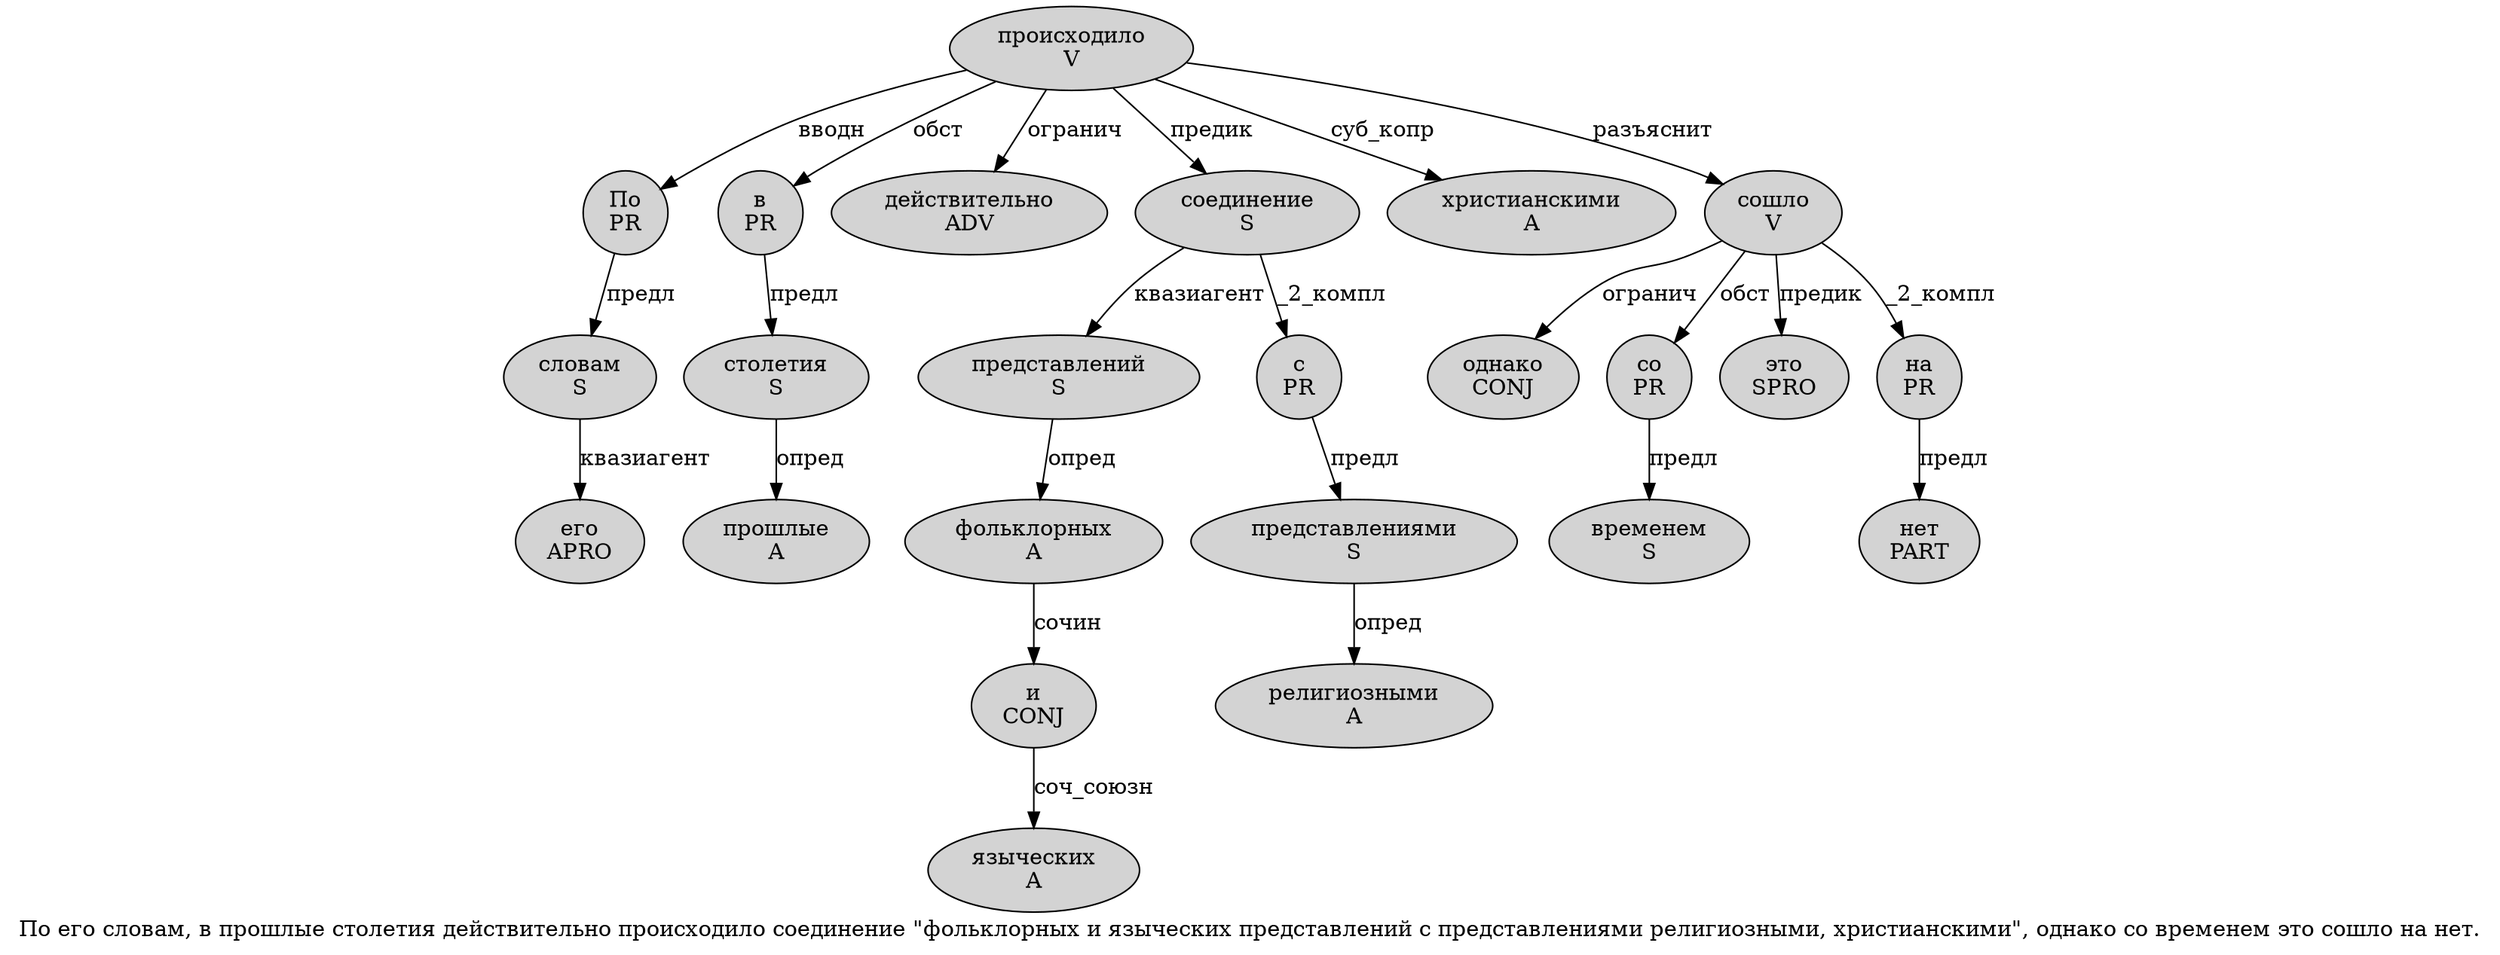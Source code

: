 digraph SENTENCE_723 {
	graph [label="По его словам, в прошлые столетия действительно происходило соединение \"фольклорных и языческих представлений с представлениями религиозными, христианскими\", однако со временем это сошло на нет."]
	node [style=filled]
		0 [label="По
PR" color="" fillcolor=lightgray penwidth=1 shape=ellipse]
		1 [label="его
APRO" color="" fillcolor=lightgray penwidth=1 shape=ellipse]
		2 [label="словам
S" color="" fillcolor=lightgray penwidth=1 shape=ellipse]
		4 [label="в
PR" color="" fillcolor=lightgray penwidth=1 shape=ellipse]
		5 [label="прошлые
A" color="" fillcolor=lightgray penwidth=1 shape=ellipse]
		6 [label="столетия
S" color="" fillcolor=lightgray penwidth=1 shape=ellipse]
		7 [label="действительно
ADV" color="" fillcolor=lightgray penwidth=1 shape=ellipse]
		8 [label="происходило
V" color="" fillcolor=lightgray penwidth=1 shape=ellipse]
		9 [label="соединение
S" color="" fillcolor=lightgray penwidth=1 shape=ellipse]
		11 [label="фольклорных
A" color="" fillcolor=lightgray penwidth=1 shape=ellipse]
		12 [label="и
CONJ" color="" fillcolor=lightgray penwidth=1 shape=ellipse]
		13 [label="языческих
A" color="" fillcolor=lightgray penwidth=1 shape=ellipse]
		14 [label="представлений
S" color="" fillcolor=lightgray penwidth=1 shape=ellipse]
		15 [label="с
PR" color="" fillcolor=lightgray penwidth=1 shape=ellipse]
		16 [label="представлениями
S" color="" fillcolor=lightgray penwidth=1 shape=ellipse]
		17 [label="религиозными
A" color="" fillcolor=lightgray penwidth=1 shape=ellipse]
		19 [label="христианскими
A" color="" fillcolor=lightgray penwidth=1 shape=ellipse]
		22 [label="однако
CONJ" color="" fillcolor=lightgray penwidth=1 shape=ellipse]
		23 [label="со
PR" color="" fillcolor=lightgray penwidth=1 shape=ellipse]
		24 [label="временем
S" color="" fillcolor=lightgray penwidth=1 shape=ellipse]
		25 [label="это
SPRO" color="" fillcolor=lightgray penwidth=1 shape=ellipse]
		26 [label="сошло
V" color="" fillcolor=lightgray penwidth=1 shape=ellipse]
		27 [label="на
PR" color="" fillcolor=lightgray penwidth=1 shape=ellipse]
		28 [label="нет
PART" color="" fillcolor=lightgray penwidth=1 shape=ellipse]
			16 -> 17 [label="опред"]
			4 -> 6 [label="предл"]
			2 -> 1 [label="квазиагент"]
			14 -> 11 [label="опред"]
			0 -> 2 [label="предл"]
			23 -> 24 [label="предл"]
			15 -> 16 [label="предл"]
			27 -> 28 [label="предл"]
			11 -> 12 [label="сочин"]
			12 -> 13 [label="соч_союзн"]
			9 -> 14 [label="квазиагент"]
			9 -> 15 [label="_2_компл"]
			8 -> 0 [label="вводн"]
			8 -> 4 [label="обст"]
			8 -> 7 [label="огранич"]
			8 -> 9 [label="предик"]
			8 -> 19 [label="суб_копр"]
			8 -> 26 [label="разъяснит"]
			6 -> 5 [label="опред"]
			26 -> 22 [label="огранич"]
			26 -> 23 [label="обст"]
			26 -> 25 [label="предик"]
			26 -> 27 [label="_2_компл"]
}